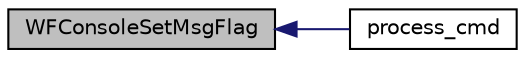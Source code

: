 digraph "WFConsoleSetMsgFlag"
{
  edge [fontname="Helvetica",fontsize="10",labelfontname="Helvetica",labelfontsize="10"];
  node [fontname="Helvetica",fontsize="10",shape=record];
  rankdir="LR";
  Node1 [label="WFConsoleSetMsgFlag",height=0.2,width=0.4,color="black", fillcolor="grey75", style="filled", fontcolor="black"];
  Node1 -> Node2 [dir="back",color="midnightblue",fontsize="10",style="solid",fontname="Helvetica"];
  Node2 [label="process_cmd",height=0.2,width=0.4,color="black", fillcolor="white", style="filled",URL="$_w_f_console_msg_handler_8c.html#adb34ba3f29206d313dd5bce1597db36b"];
}
